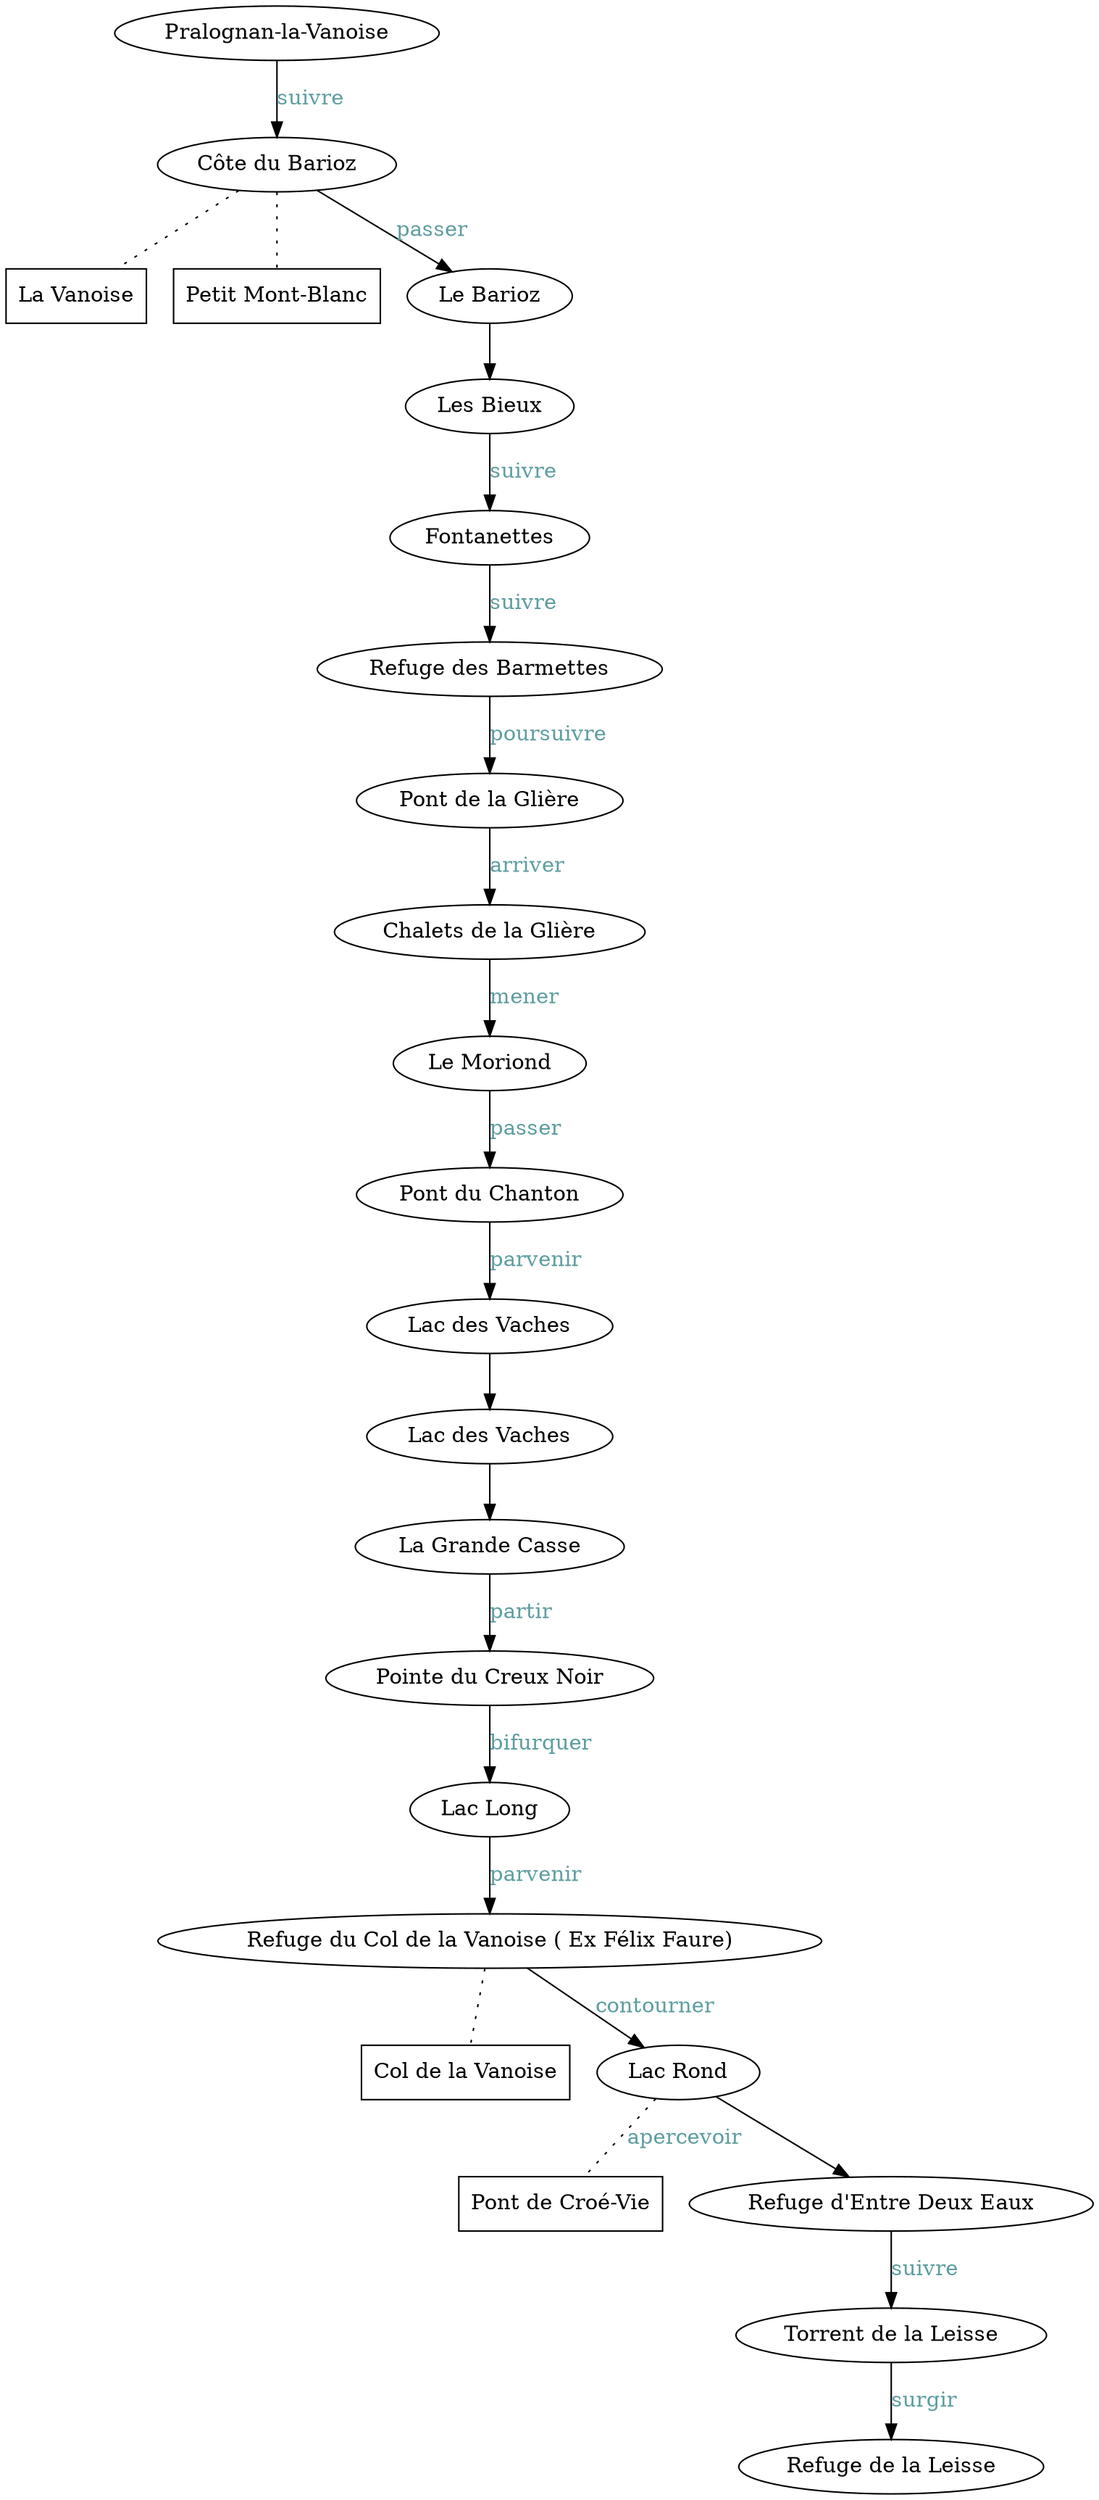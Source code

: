 
digraph {
        0 [label="Pralognan-la-Vanoise"]
        
                ;
            3 [label="Côte du Barioz"]
        
                ;
            1 [label="La Vanoise"]
        
                [shape=box];
            2 [label="Petit Mont-Blanc"]
        
                [shape=box];
            4 [label="Le Barioz"]
        
                ;
            5 [label="Les Bieux"]
        
                ;
            8 [label="Fontanettes"]
        
                ;
            9 [label="Refuge des Barmettes"]
        
                ;
            10 [label="Pont de la Glière"]
        
                ;
            11 [label="Chalets de la Glière"]
        
                ;
            12 [label="Le Moriond"]
        
                ;
            13 [label="Pont du Chanton"]
        
                ;
            14 [label="Lac des Vaches"]
        
                ;
            15 [label="Lac des Vaches"]
        
                ;
            17 [label="La Grande Casse"]
        
                ;
            18 [label="Pointe du Creux Noir"]
        
                ;
            19 [label="Lac Long"]
        
                ;
            21 [label="Refuge du Col de la Vanoise ( Ex Félix Faure)"]
        
                ;
            20 [label="Col de la Vanoise"]
        
                [shape=box];
            23 [label="Lac Rond"]
        
                ;
            24 [label="Pont de Croé-Vie"]
        
                [shape=box];
            25 [label="Refuge d'Entre Deux Eaux"]
        
                ;
            27 [label="Torrent de la Leisse"]
        
                ;
            28 [label="Refuge de la Leisse"]
        
                ;
            0 -> 3[label= suivre fontcolor=cadetblue];   
        3 -> 4[label= passer fontcolor=cadetblue];   
        3 -> 1 [style=dotted dir=none];  
        3 -> 2 [style=dotted dir=none];  
        4 -> 5;   
        5 -> 8[label= suivre fontcolor=cadetblue];   
        8 -> 9[label= suivre fontcolor=cadetblue];   
        9 -> 10[label= poursuivre fontcolor=cadetblue];   
        10 -> 11[label= arriver fontcolor=cadetblue];   
        11 -> 12[label= mener fontcolor=cadetblue];   
        12 -> 13[label= passer fontcolor=cadetblue];   
        13 -> 14[label= parvenir fontcolor=cadetblue];   
        14 -> 15;   
        15 -> 17;   
        17 -> 18[label= partir fontcolor=cadetblue];   
        18 -> 19[label= bifurquer fontcolor=cadetblue];   
        19 -> 21[label= parvenir fontcolor=cadetblue];   
        21 -> 23[label= contourner fontcolor=cadetblue];   
        21 -> 20 [style=dotted dir=none];  
        23 -> 25;   
        23 -> 24 [style=dotted dir=none][label= apercevoir fontcolor=cadetblue];  
        25 -> 27[label= suivre fontcolor=cadetblue];   
        27 -> 28[label= surgir fontcolor=cadetblue];   
        
}
    